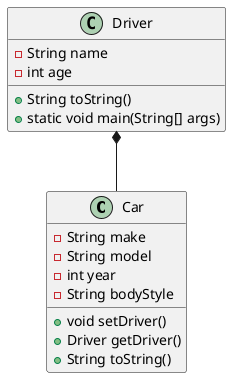 @startuml
'https://plantuml.com/object-diagram

class Car{
- String make
- String model
- int year
- String bodyStyle

+ void setDriver()
+ Driver getDriver()
+ String toString()
}

class Driver {
- String name
- int age
+ String toString()
+ static void main(String[] args)
}

Driver*-- Car

@enduml
